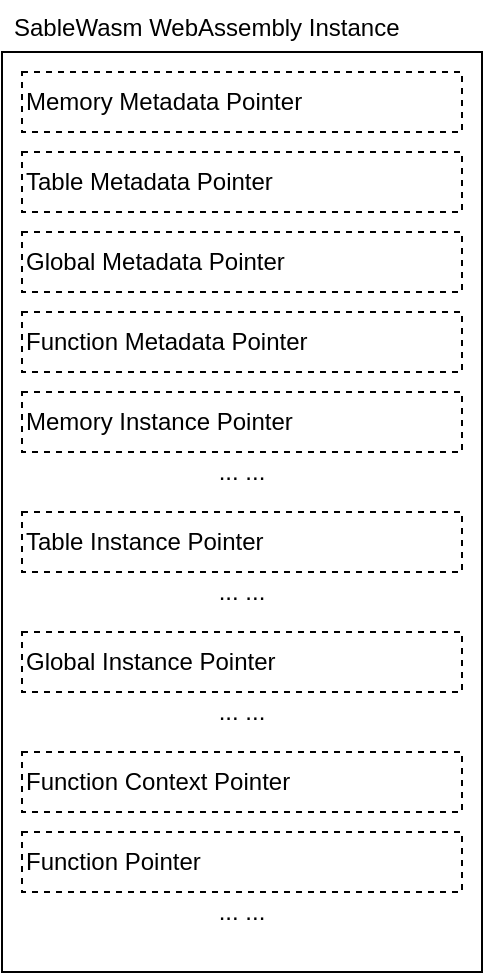 <mxfile version="14.6.13" type="device"><diagram id="SHNIS6qXEDYIuwelyRb2" name="Page-1"><mxGraphModel dx="642" dy="702" grid="1" gridSize="10" guides="1" tooltips="1" connect="1" arrows="1" fold="1" page="1" pageScale="1" pageWidth="827" pageHeight="1169" math="0" shadow="0"><root><mxCell id="0"/><mxCell id="1" parent="0"/><mxCell id="p5D7ummirh5oGh6lHH5Y-1" value="" style="rounded=0;whiteSpace=wrap;html=1;" vertex="1" parent="1"><mxGeometry x="210" y="110" width="240" height="460" as="geometry"/></mxCell><mxCell id="p5D7ummirh5oGh6lHH5Y-2" value="Memory Metadata Pointer" style="rounded=0;whiteSpace=wrap;html=1;align=left;dashed=1;" vertex="1" parent="1"><mxGeometry x="220" y="120" width="220" height="30" as="geometry"/></mxCell><mxCell id="p5D7ummirh5oGh6lHH5Y-3" value="Table Metadata Pointer" style="rounded=0;whiteSpace=wrap;html=1;align=left;dashed=1;" vertex="1" parent="1"><mxGeometry x="220" y="160" width="220" height="30" as="geometry"/></mxCell><mxCell id="p5D7ummirh5oGh6lHH5Y-4" value="Global Metadata Pointer" style="rounded=0;whiteSpace=wrap;html=1;align=left;dashed=1;" vertex="1" parent="1"><mxGeometry x="220" y="200" width="220" height="30" as="geometry"/></mxCell><mxCell id="p5D7ummirh5oGh6lHH5Y-5" value="Function Metadata Pointer" style="rounded=0;whiteSpace=wrap;html=1;align=left;dashed=1;" vertex="1" parent="1"><mxGeometry x="220" y="240" width="220" height="30" as="geometry"/></mxCell><mxCell id="p5D7ummirh5oGh6lHH5Y-6" value="Memory Instance Pointer" style="rounded=0;whiteSpace=wrap;html=1;align=left;dashed=1;" vertex="1" parent="1"><mxGeometry x="220" y="280" width="220" height="30" as="geometry"/></mxCell><mxCell id="p5D7ummirh5oGh6lHH5Y-7" value="... ..." style="text;html=1;strokeColor=none;fillColor=none;align=center;verticalAlign=middle;whiteSpace=wrap;rounded=0;dashed=1;" vertex="1" parent="1"><mxGeometry x="310" y="310" width="40" height="20" as="geometry"/></mxCell><mxCell id="p5D7ummirh5oGh6lHH5Y-8" value="Table Instance Pointer" style="rounded=0;whiteSpace=wrap;html=1;align=left;dashed=1;" vertex="1" parent="1"><mxGeometry x="220" y="340" width="220" height="30" as="geometry"/></mxCell><mxCell id="p5D7ummirh5oGh6lHH5Y-9" value="... ..." style="text;html=1;strokeColor=none;fillColor=none;align=center;verticalAlign=middle;whiteSpace=wrap;rounded=0;dashed=1;" vertex="1" parent="1"><mxGeometry x="310" y="370" width="40" height="20" as="geometry"/></mxCell><mxCell id="p5D7ummirh5oGh6lHH5Y-10" value="Global Instance Pointer" style="rounded=0;whiteSpace=wrap;html=1;align=left;dashed=1;" vertex="1" parent="1"><mxGeometry x="220" y="400" width="220" height="30" as="geometry"/></mxCell><mxCell id="p5D7ummirh5oGh6lHH5Y-11" value="... ..." style="text;html=1;strokeColor=none;fillColor=none;align=center;verticalAlign=middle;whiteSpace=wrap;rounded=0;dashed=1;" vertex="1" parent="1"><mxGeometry x="310" y="430" width="40" height="20" as="geometry"/></mxCell><mxCell id="p5D7ummirh5oGh6lHH5Y-12" value="Function Context Pointer" style="rounded=0;whiteSpace=wrap;html=1;align=left;dashed=1;" vertex="1" parent="1"><mxGeometry x="220" y="460" width="220" height="30" as="geometry"/></mxCell><mxCell id="p5D7ummirh5oGh6lHH5Y-13" value="Function Pointer" style="rounded=0;whiteSpace=wrap;html=1;align=left;dashed=1;" vertex="1" parent="1"><mxGeometry x="220" y="500" width="220" height="30" as="geometry"/></mxCell><mxCell id="p5D7ummirh5oGh6lHH5Y-14" value="... ..." style="text;html=1;strokeColor=none;fillColor=none;align=center;verticalAlign=middle;whiteSpace=wrap;rounded=0;dashed=1;" vertex="1" parent="1"><mxGeometry x="310" y="530" width="40" height="20" as="geometry"/></mxCell><mxCell id="p5D7ummirh5oGh6lHH5Y-15" value="SableWasm WebAssembly Instance" style="text;strokeColor=none;fillColor=none;align=left;verticalAlign=top;spacingLeft=4;spacingRight=4;overflow=hidden;rotatable=0;points=[[0,0.5],[1,0.5]];portConstraint=eastwest;dashed=1;" vertex="1" parent="1"><mxGeometry x="210" y="84" width="240" height="26" as="geometry"/></mxCell></root></mxGraphModel></diagram></mxfile>
